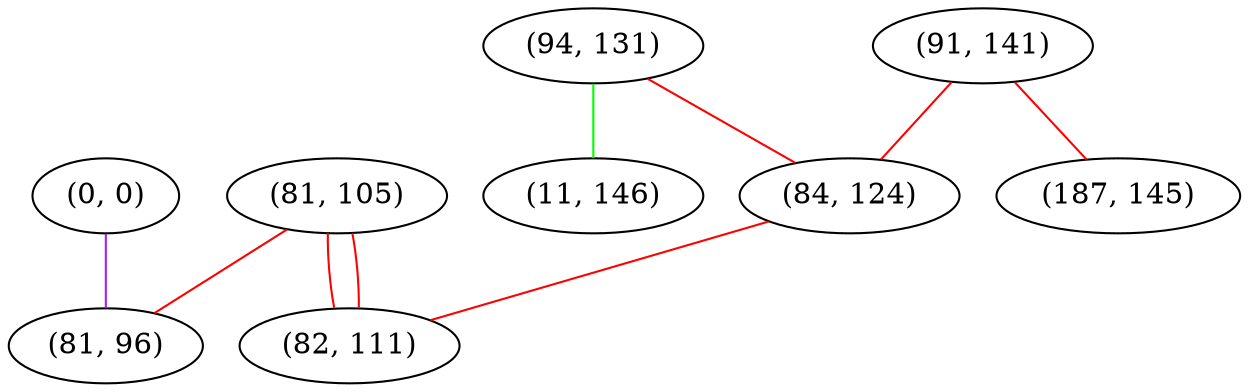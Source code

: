 graph "" {
"(0, 0)";
"(81, 105)";
"(94, 131)";
"(81, 96)";
"(91, 141)";
"(84, 124)";
"(82, 111)";
"(187, 145)";
"(11, 146)";
"(0, 0)" -- "(81, 96)"  [color=purple, key=0, weight=4];
"(81, 105)" -- "(82, 111)"  [color=red, key=0, weight=1];
"(81, 105)" -- "(82, 111)"  [color=red, key=1, weight=1];
"(81, 105)" -- "(81, 96)"  [color=red, key=0, weight=1];
"(94, 131)" -- "(11, 146)"  [color=green, key=0, weight=2];
"(94, 131)" -- "(84, 124)"  [color=red, key=0, weight=1];
"(91, 141)" -- "(187, 145)"  [color=red, key=0, weight=1];
"(91, 141)" -- "(84, 124)"  [color=red, key=0, weight=1];
"(84, 124)" -- "(82, 111)"  [color=red, key=0, weight=1];
}
